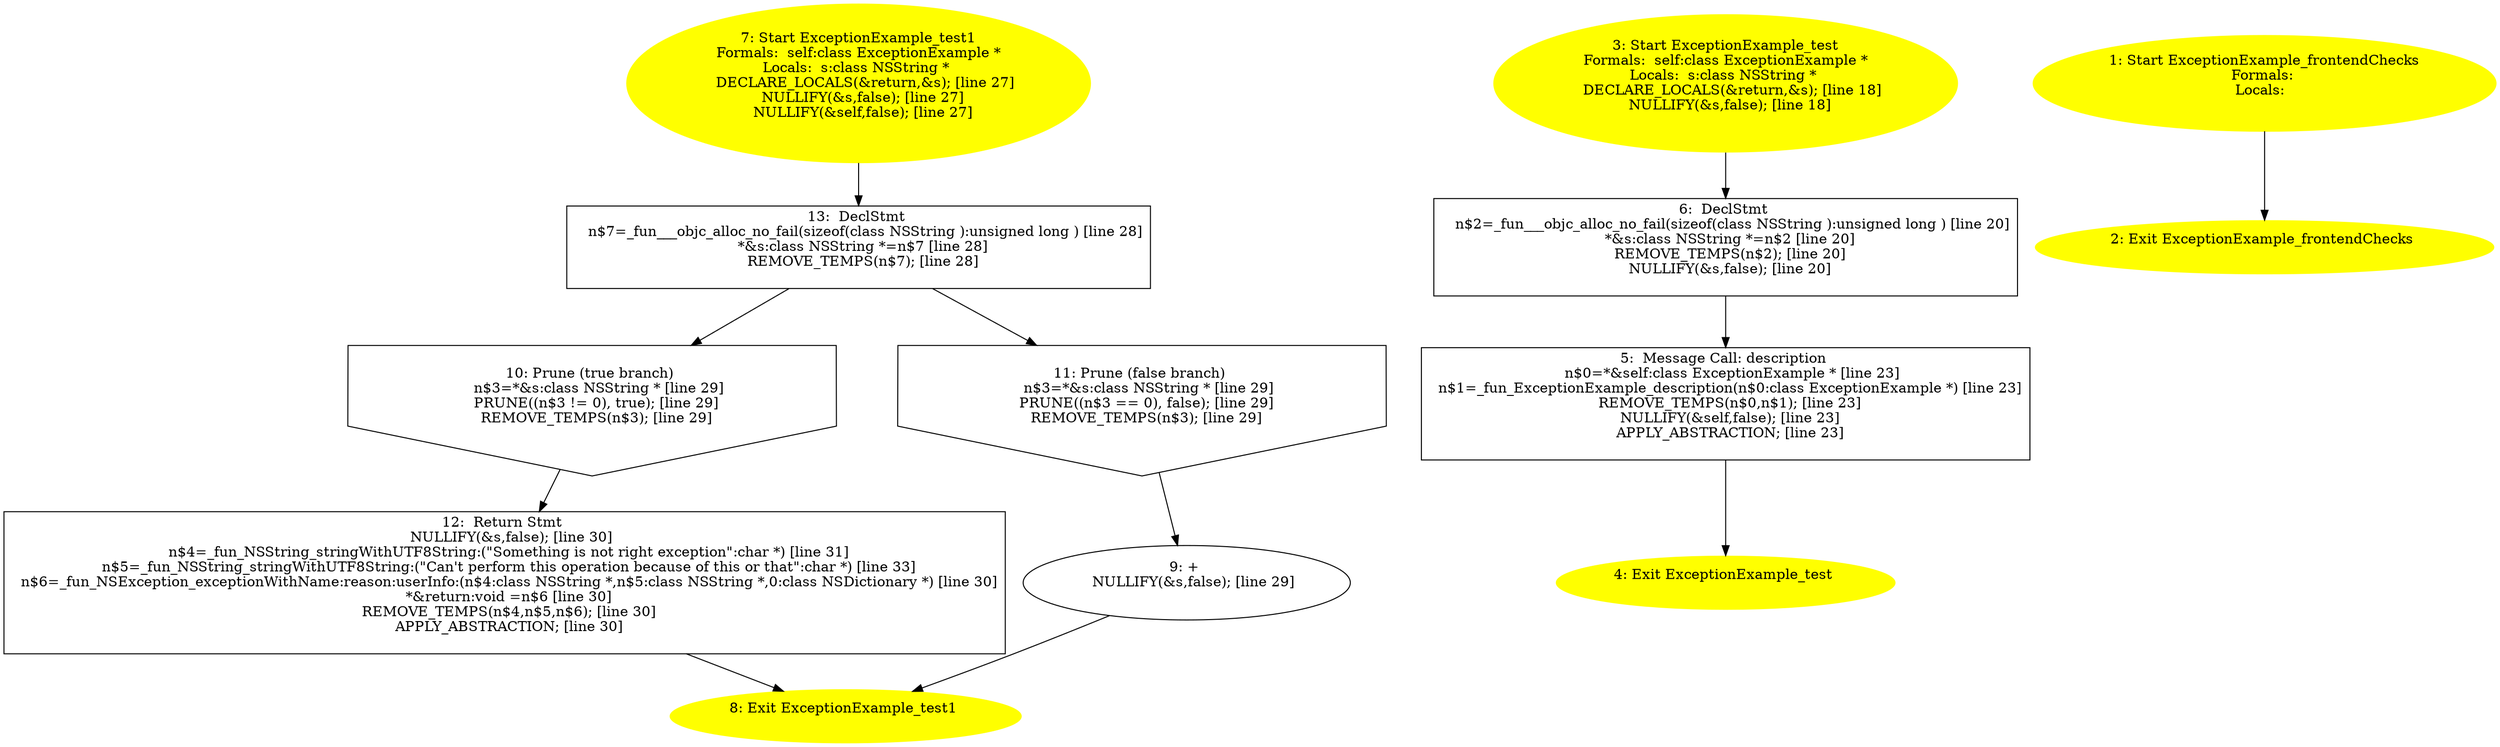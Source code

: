 digraph iCFG {
13 [label="13:  DeclStmt \n   n$7=_fun___objc_alloc_no_fail(sizeof(class NSString ):unsigned long ) [line 28]\n  *&s:class NSString *=n$7 [line 28]\n  REMOVE_TEMPS(n$7); [line 28]\n " shape="box"]
	

	 13 -> 10 ;
	 13 -> 11 ;
12 [label="12:  Return Stmt \n   NULLIFY(&s,false); [line 30]\n  n$4=_fun_NSString_stringWithUTF8String:(\"Something is not right exception\":char *) [line 31]\n  n$5=_fun_NSString_stringWithUTF8String:(\"Can't perform this operation because of this or that\":char *) [line 33]\n  n$6=_fun_NSException_exceptionWithName:reason:userInfo:(n$4:class NSString *,n$5:class NSString *,0:class NSDictionary *) [line 30]\n  *&return:void =n$6 [line 30]\n  REMOVE_TEMPS(n$4,n$5,n$6); [line 30]\n  APPLY_ABSTRACTION; [line 30]\n " shape="box"]
	

	 12 -> 8 ;
11 [label="11: Prune (false branch) \n   n$3=*&s:class NSString * [line 29]\n  PRUNE((n$3 == 0), false); [line 29]\n  REMOVE_TEMPS(n$3); [line 29]\n " shape="invhouse"]
	

	 11 -> 9 ;
10 [label="10: Prune (true branch) \n   n$3=*&s:class NSString * [line 29]\n  PRUNE((n$3 != 0), true); [line 29]\n  REMOVE_TEMPS(n$3); [line 29]\n " shape="invhouse"]
	

	 10 -> 12 ;
9 [label="9: + \n   NULLIFY(&s,false); [line 29]\n " ]
	

	 9 -> 8 ;
8 [label="8: Exit ExceptionExample_test1 \n  " color=yellow style=filled]
	

7 [label="7: Start ExceptionExample_test1\nFormals:  self:class ExceptionExample *\nLocals:  s:class NSString * \n   DECLARE_LOCALS(&return,&s); [line 27]\n  NULLIFY(&s,false); [line 27]\n  NULLIFY(&self,false); [line 27]\n " color=yellow style=filled]
	

	 7 -> 13 ;
6 [label="6:  DeclStmt \n   n$2=_fun___objc_alloc_no_fail(sizeof(class NSString ):unsigned long ) [line 20]\n  *&s:class NSString *=n$2 [line 20]\n  REMOVE_TEMPS(n$2); [line 20]\n  NULLIFY(&s,false); [line 20]\n " shape="box"]
	

	 6 -> 5 ;
5 [label="5:  Message Call: description \n   n$0=*&self:class ExceptionExample * [line 23]\n  n$1=_fun_ExceptionExample_description(n$0:class ExceptionExample *) [line 23]\n  REMOVE_TEMPS(n$0,n$1); [line 23]\n  NULLIFY(&self,false); [line 23]\n  APPLY_ABSTRACTION; [line 23]\n " shape="box"]
	

	 5 -> 4 ;
4 [label="4: Exit ExceptionExample_test \n  " color=yellow style=filled]
	

3 [label="3: Start ExceptionExample_test\nFormals:  self:class ExceptionExample *\nLocals:  s:class NSString * \n   DECLARE_LOCALS(&return,&s); [line 18]\n  NULLIFY(&s,false); [line 18]\n " color=yellow style=filled]
	

	 3 -> 6 ;
2 [label="2: Exit ExceptionExample_frontendChecks \n  " color=yellow style=filled]
	

1 [label="1: Start ExceptionExample_frontendChecks\nFormals: \nLocals:  \n  " color=yellow style=filled]
	

	 1 -> 2 ;
}
